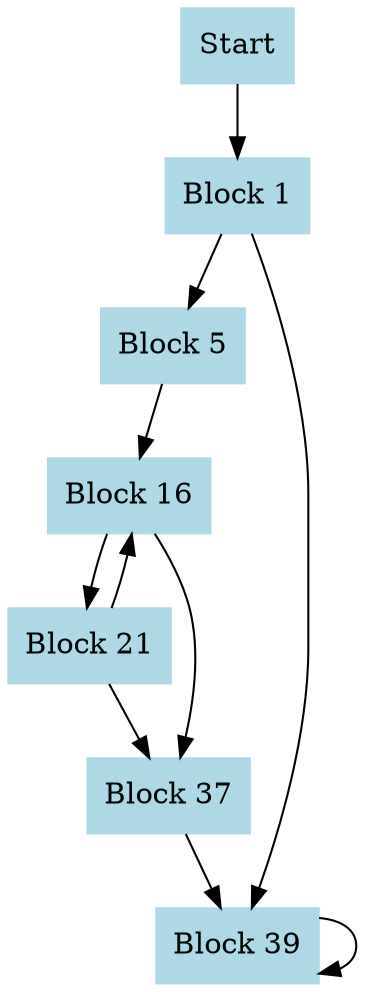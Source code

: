 digraph CFG {
    node[shape=box, style=filled, color=lightblue];
    
    start[label="Start"];
    block1[label="Block 1"];
    block5[label="Block 5"];
    block16[label="Block 16"];
    block21[label="Block 21"];
    block37[label="Block 37"];
    block39[label="Block 39"];
    
    start -> block1;
    block1 -> block5;
    block1 -> block39;
    
    block5 -> block16;
    block16 -> block21;
    block21 -> block16;
    block21 -> block37;
    block16 -> block37;
    
    block37 -> block39;
    block39 -> block39;
}